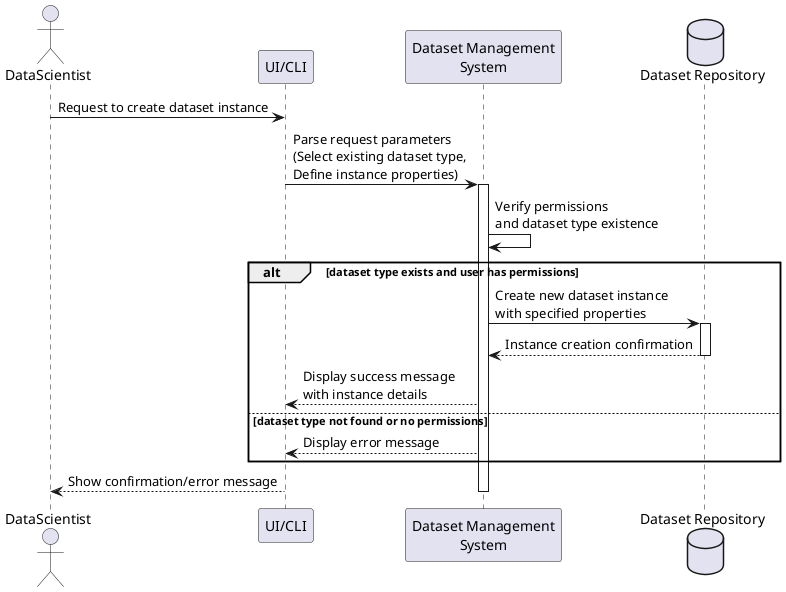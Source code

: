 @startuml
actor DataScientist as DS
participant "UI/CLI" as UI
participant "Dataset Management\nSystem" as DMS
database "Dataset Repository" as Repo

DS -> UI : Request to create dataset instance
UI -> DMS : Parse request parameters\n(Select existing dataset type,\nDefine instance properties)
activate DMS
DMS -> DMS : Verify permissions\nand dataset type existence
alt dataset type exists and user has permissions
    DMS -> Repo : Create new dataset instance\nwith specified properties
    activate Repo
    Repo --> DMS : Instance creation confirmation
    deactivate Repo
    DMS --> UI : Display success message\nwith instance details
else dataset type not found or no permissions
    DMS --> UI : Display error message
end
UI --> DS : Show confirmation/error message
deactivate DMS

@enduml
